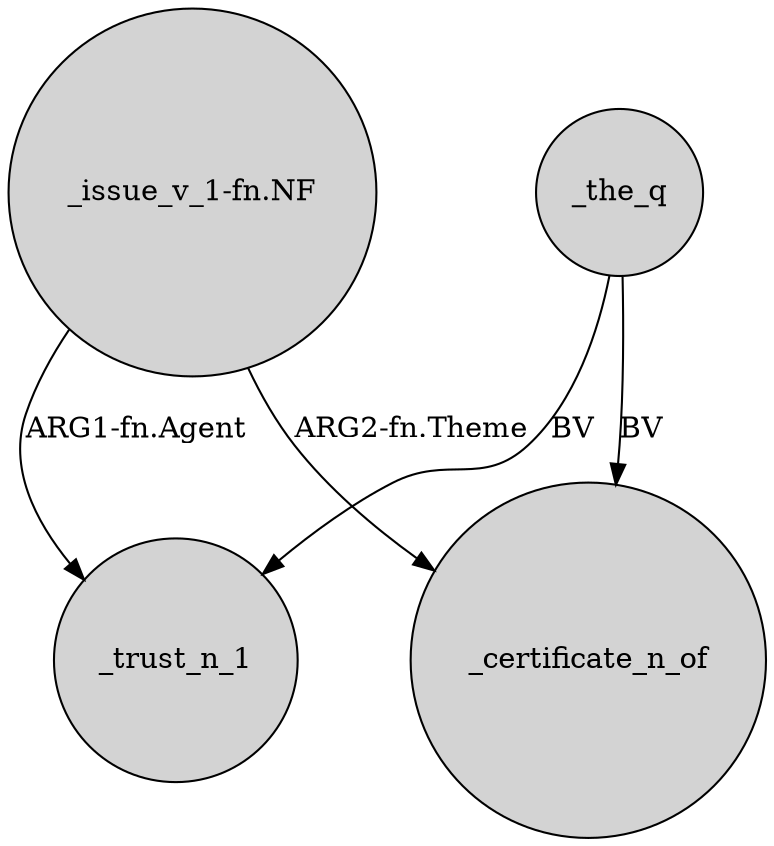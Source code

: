 digraph {
	node [shape=circle style=filled]
	"_issue_v_1-fn.NF" -> _trust_n_1 [label="ARG1-fn.Agent"]
	_the_q -> _certificate_n_of [label=BV]
	_the_q -> _trust_n_1 [label=BV]
	"_issue_v_1-fn.NF" -> _certificate_n_of [label="ARG2-fn.Theme"]
}
